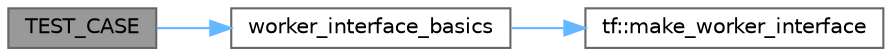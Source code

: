 digraph "TEST_CASE"
{
 // LATEX_PDF_SIZE
  bgcolor="transparent";
  edge [fontname=Helvetica,fontsize=10,labelfontname=Helvetica,labelfontsize=10];
  node [fontname=Helvetica,fontsize=10,shape=box,height=0.2,width=0.4];
  rankdir="LR";
  Node1 [id="Node000001",label="TEST_CASE",height=0.2,width=0.4,color="gray40", fillcolor="grey60", style="filled", fontcolor="black",tooltip=" "];
  Node1 -> Node2 [id="edge1_Node000001_Node000002",color="steelblue1",style="solid",tooltip=" "];
  Node2 [id="Node000002",label="worker_interface_basics",height=0.2,width=0.4,color="grey40", fillcolor="white", style="filled",URL="$test__workers_8cpp.html#a8aad89c2b2bb44414062b1c047fa1e1a",tooltip=" "];
  Node2 -> Node3 [id="edge2_Node000002_Node000003",color="steelblue1",style="solid",tooltip=" "];
  Node3 [id="Node000003",label="tf::make_worker_interface",height=0.2,width=0.4,color="grey40", fillcolor="white", style="filled",URL="$namespacetf.html#aa10195f7d5f2f1dd32bb852a9aa560f4",tooltip="helper function to create an instance derived from tf::WorkerInterface"];
}
